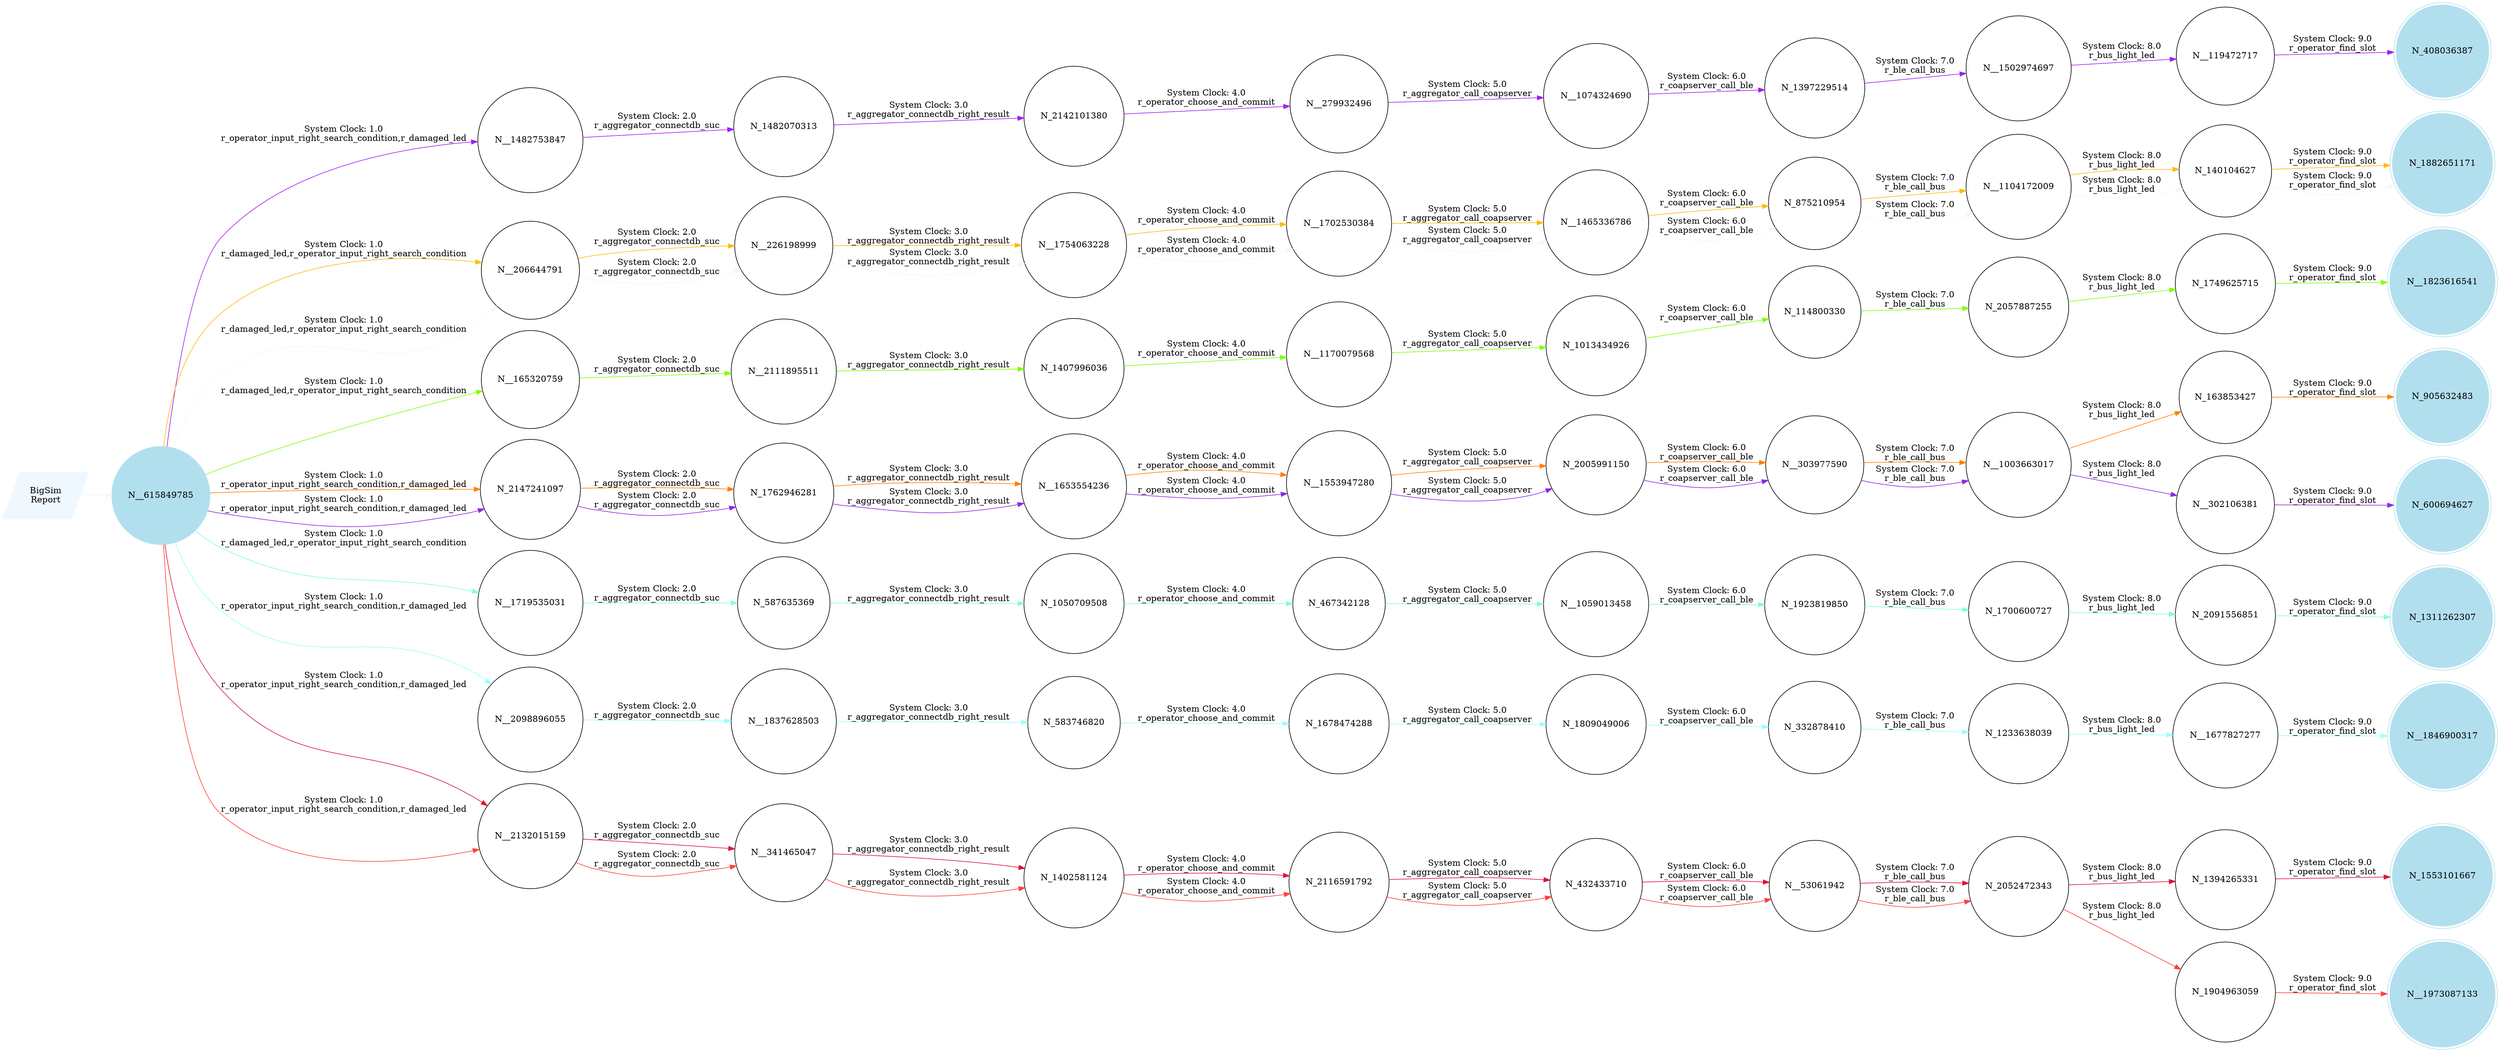 digraph reaction_graph {
   rankdir=LR;
   Node [shape = circle];
   BigSim_Report [shape = parallelogram color = aliceblue style=filled label="BigSim
Report"];
BigSim_Report -> N__615849785[color = aliceblue label = ""];
 N__615849785
 [shape=circle, color=lightblue2, style=filled];
N__119472717[ label="N__119472717"];
 N__119472717 -> N_408036387[ color = purple label = "System Clock: 9.0
r_operator_find_slot"];
N_408036387[ shape = doublecircle, color=lightblue2, style=filled, label="N_408036387"];
N_1482070313[ label="N_1482070313"];
 N_1482070313 -> N_2142101380[ color = purple label = "System Clock: 3.0
r_aggregator_connectdb_right_result"];
N__279932496[ label="N__279932496"];
 N__279932496 -> N__1074324690[ color = purple label = "System Clock: 5.0
r_aggregator_call_coapserver"];
N_2142101380[ label="N_2142101380"];
 N_2142101380 -> N__279932496[ color = purple label = "System Clock: 4.0
r_operator_choose_and_commit"];
N__1074324690[ label="N__1074324690"];
 N__1074324690 -> N_1397229514[ color = purple label = "System Clock: 6.0
r_coapserver_call_ble"];
N__1482753847[ label="N__1482753847"];
 N__1482753847 -> N_1482070313[ color = purple label = "System Clock: 2.0
r_aggregator_connectdb_suc"];
N__1502974697[ label="N__1502974697"];
 N__1502974697 -> N__119472717[ color = purple label = "System Clock: 8.0
r_bus_light_led"];
N_1397229514[ label="N_1397229514"];
 N_1397229514 -> N__1502974697[ color = purple label = "System Clock: 7.0
r_ble_call_bus"];
N__615849785[ label="N__615849785"];
 N__615849785 -> N__1482753847[ color = purple label = "System Clock: 1.0
r_operator_input_right_search_condition,r_damaged_led"];
N__226198999[ label="N__226198999"];
 N__226198999 -> N__1754063228[ color = darkgoldenrod1 label = "System Clock: 3.0
r_aggregator_connectdb_right_result"];
N_1882651171[ shape = doublecircle, color=lightblue2, style=filled, label="N_1882651171"];
N_140104627[ label="N_140104627"];
 N_140104627 -> N_1882651171[ color = darkgoldenrod1 label = "System Clock: 9.0
r_operator_find_slot"];
N__1702530384[ label="N__1702530384"];
 N__1702530384 -> N__1465336786[ color = darkgoldenrod1 label = "System Clock: 5.0
r_aggregator_call_coapserver"];
N_875210954[ label="N_875210954"];
 N_875210954 -> N__1104172009[ color = darkgoldenrod1 label = "System Clock: 7.0
r_ble_call_bus"];
N__206644791[ label="N__206644791"];
 N__206644791 -> N__226198999[ color = darkgoldenrod1 label = "System Clock: 2.0
r_aggregator_connectdb_suc"];
N__1465336786[ label="N__1465336786"];
 N__1465336786 -> N_875210954[ color = darkgoldenrod1 label = "System Clock: 6.0
r_coapserver_call_ble"];
N__1754063228[ label="N__1754063228"];
 N__1754063228 -> N__1702530384[ color = darkgoldenrod1 label = "System Clock: 4.0
r_operator_choose_and_commit"];
N__1104172009[ label="N__1104172009"];
 N__1104172009 -> N_140104627[ color = darkgoldenrod1 label = "System Clock: 8.0
r_bus_light_led"];
N__615849785[ label="N__615849785"];
 N__615849785 -> N__206644791[ color = darkgoldenrod1 label = "System Clock: 1.0
r_damaged_led,r_operator_input_right_search_condition"];
N__1170079568[ label="N__1170079568"];
 N__1170079568 -> N_1013434926[ color = chartreuse1 label = "System Clock: 5.0
r_aggregator_call_coapserver"];
N_114800330[ label="N_114800330"];
 N_114800330 -> N_2057887255[ color = chartreuse1 label = "System Clock: 7.0
r_ble_call_bus"];
N_1013434926[ label="N_1013434926"];
 N_1013434926 -> N_114800330[ color = chartreuse1 label = "System Clock: 6.0
r_coapserver_call_ble"];
N__1823616541[ shape = doublecircle, color=lightblue2, style=filled, label="N__1823616541"];
N_1749625715[ label="N_1749625715"];
 N_1749625715 -> N__1823616541[ color = chartreuse1 label = "System Clock: 9.0
r_operator_find_slot"];
N__165320759[ label="N__165320759"];
 N__165320759 -> N__2111895511[ color = chartreuse1 label = "System Clock: 2.0
r_aggregator_connectdb_suc"];
N_1407996036[ label="N_1407996036"];
 N_1407996036 -> N__1170079568[ color = chartreuse1 label = "System Clock: 4.0
r_operator_choose_and_commit"];
N_2057887255[ label="N_2057887255"];
 N_2057887255 -> N_1749625715[ color = chartreuse1 label = "System Clock: 8.0
r_bus_light_led"];
N__2111895511[ label="N__2111895511"];
 N__2111895511 -> N_1407996036[ color = chartreuse1 label = "System Clock: 3.0
r_aggregator_connectdb_right_result"];
N__615849785[ label="N__615849785"];
 N__615849785 -> N__165320759[ color = chartreuse1 label = "System Clock: 1.0
r_damaged_led,r_operator_input_right_search_condition"];
N__1553947280[ label="N__1553947280"];
 N__1553947280 -> N_2005991150[ color = darkorange1 label = "System Clock: 5.0
r_aggregator_call_coapserver"];
N_2147241097[ label="N_2147241097"];
 N_2147241097 -> N_1762946281[ color = darkorange1 label = "System Clock: 2.0
r_aggregator_connectdb_suc"];
N_163853427[ label="N_163853427"];
 N_163853427 -> N_905632483[ color = darkorange1 label = "System Clock: 9.0
r_operator_find_slot"];
N_2005991150[ label="N_2005991150"];
 N_2005991150 -> N__303977590[ color = darkorange1 label = "System Clock: 6.0
r_coapserver_call_ble"];
N__303977590[ label="N__303977590"];
 N__303977590 -> N__1003663017[ color = darkorange1 label = "System Clock: 7.0
r_ble_call_bus"];
N__1653554236[ label="N__1653554236"];
 N__1653554236 -> N__1553947280[ color = darkorange1 label = "System Clock: 4.0
r_operator_choose_and_commit"];
N_1762946281[ label="N_1762946281"];
 N_1762946281 -> N__1653554236[ color = darkorange1 label = "System Clock: 3.0
r_aggregator_connectdb_right_result"];
N__1003663017[ label="N__1003663017"];
 N__1003663017 -> N_163853427[ color = darkorange1 label = "System Clock: 8.0
r_bus_light_led"];
N_905632483[ shape = doublecircle, color=lightblue2, style=filled, label="N_905632483"];
N__615849785[ label="N__615849785"];
 N__615849785 -> N_2147241097[ color = darkorange1 label = "System Clock: 1.0
r_operator_input_right_search_condition,r_damaged_led"];
N_2091556851[ label="N_2091556851"];
 N_2091556851 -> N_1311262307[ color = aquamarine1 label = "System Clock: 9.0
r_operator_find_slot"];
N_1311262307[ shape = doublecircle, color=lightblue2, style=filled, label="N_1311262307"];
N_1923819850[ label="N_1923819850"];
 N_1923819850 -> N_1700600727[ color = aquamarine1 label = "System Clock: 7.0
r_ble_call_bus"];
N__1059013458[ label="N__1059013458"];
 N__1059013458 -> N_1923819850[ color = aquamarine1 label = "System Clock: 6.0
r_coapserver_call_ble"];
N_1050709508[ label="N_1050709508"];
 N_1050709508 -> N_467342128[ color = aquamarine1 label = "System Clock: 4.0
r_operator_choose_and_commit"];
N_467342128[ label="N_467342128"];
 N_467342128 -> N__1059013458[ color = aquamarine1 label = "System Clock: 5.0
r_aggregator_call_coapserver"];
N_1700600727[ label="N_1700600727"];
 N_1700600727 -> N_2091556851[ color = aquamarine1 label = "System Clock: 8.0
r_bus_light_led"];
N__1719535031[ label="N__1719535031"];
 N__1719535031 -> N_587635369[ color = aquamarine1 label = "System Clock: 2.0
r_aggregator_connectdb_suc"];
N_587635369[ label="N_587635369"];
 N_587635369 -> N_1050709508[ color = aquamarine1 label = "System Clock: 3.0
r_aggregator_connectdb_right_result"];
N__615849785[ label="N__615849785"];
 N__615849785 -> N__1719535031[ color = aquamarine1 label = "System Clock: 1.0
r_damaged_led,r_operator_input_right_search_condition"];
N__226198999[ label="N__226198999"];
 N__226198999 -> N__1754063228[ color = aliceblue label = "System Clock: 3.0
r_aggregator_connectdb_right_result"];
N_1882651171[ shape = doublecircle, color=lightblue2, style=filled, label="N_1882651171"];
N_140104627[ label="N_140104627"];
 N_140104627 -> N_1882651171[ color = aliceblue label = "System Clock: 9.0
r_operator_find_slot"];
N__1702530384[ label="N__1702530384"];
 N__1702530384 -> N__1465336786[ color = aliceblue label = "System Clock: 5.0
r_aggregator_call_coapserver"];
N_875210954[ label="N_875210954"];
 N_875210954 -> N__1104172009[ color = aliceblue label = "System Clock: 7.0
r_ble_call_bus"];
N__206644791[ label="N__206644791"];
 N__206644791 -> N__226198999[ color = aliceblue label = "System Clock: 2.0
r_aggregator_connectdb_suc"];
N__1465336786[ label="N__1465336786"];
 N__1465336786 -> N_875210954[ color = aliceblue label = "System Clock: 6.0
r_coapserver_call_ble"];
N__1754063228[ label="N__1754063228"];
 N__1754063228 -> N__1702530384[ color = aliceblue label = "System Clock: 4.0
r_operator_choose_and_commit"];
N__1104172009[ label="N__1104172009"];
 N__1104172009 -> N_140104627[ color = aliceblue label = "System Clock: 8.0
r_bus_light_led"];
N__615849785[ label="N__615849785"];
 N__615849785 -> N__206644791[ color = aliceblue label = "System Clock: 1.0
r_damaged_led,r_operator_input_right_search_condition"];
N_600694627[ shape = doublecircle, color=lightblue2, style=filled, label="N_600694627"];
N__1553947280[ label="N__1553947280"];
 N__1553947280 -> N_2005991150[ color = blueviolet label = "System Clock: 5.0
r_aggregator_call_coapserver"];
N_2147241097[ label="N_2147241097"];
 N_2147241097 -> N_1762946281[ color = blueviolet label = "System Clock: 2.0
r_aggregator_connectdb_suc"];
N_2005991150[ label="N_2005991150"];
 N_2005991150 -> N__303977590[ color = blueviolet label = "System Clock: 6.0
r_coapserver_call_ble"];
N__303977590[ label="N__303977590"];
 N__303977590 -> N__1003663017[ color = blueviolet label = "System Clock: 7.0
r_ble_call_bus"];
N__1653554236[ label="N__1653554236"];
 N__1653554236 -> N__1553947280[ color = blueviolet label = "System Clock: 4.0
r_operator_choose_and_commit"];
N_1762946281[ label="N_1762946281"];
 N_1762946281 -> N__1653554236[ color = blueviolet label = "System Clock: 3.0
r_aggregator_connectdb_right_result"];
N__302106381[ label="N__302106381"];
 N__302106381 -> N_600694627[ color = blueviolet label = "System Clock: 9.0
r_operator_find_slot"];
N__1003663017[ label="N__1003663017"];
 N__1003663017 -> N__302106381[ color = blueviolet label = "System Clock: 8.0
r_bus_light_led"];
N__615849785[ label="N__615849785"];
 N__615849785 -> N_2147241097[ color = blueviolet label = "System Clock: 1.0
r_operator_input_right_search_condition,r_damaged_led"];
N_1678474288[ label="N_1678474288"];
 N_1678474288 -> N_1809049006[ color = darkslategray1 label = "System Clock: 5.0
r_aggregator_call_coapserver"];
N__1837628503[ label="N__1837628503"];
 N__1837628503 -> N_583746820[ color = darkslategray1 label = "System Clock: 3.0
r_aggregator_connectdb_right_result"];
N_1809049006[ label="N_1809049006"];
 N_1809049006 -> N_332878410[ color = darkslategray1 label = "System Clock: 6.0
r_coapserver_call_ble"];
N__1677827277[ label="N__1677827277"];
 N__1677827277 -> N__1846900317[ color = darkslategray1 label = "System Clock: 9.0
r_operator_find_slot"];
N_583746820[ label="N_583746820"];
 N_583746820 -> N_1678474288[ color = darkslategray1 label = "System Clock: 4.0
r_operator_choose_and_commit"];
N__2098896055[ label="N__2098896055"];
 N__2098896055 -> N__1837628503[ color = darkslategray1 label = "System Clock: 2.0
r_aggregator_connectdb_suc"];
N__1846900317[ shape = doublecircle, color=lightblue2, style=filled, label="N__1846900317"];
N_1233638039[ label="N_1233638039"];
 N_1233638039 -> N__1677827277[ color = darkslategray1 label = "System Clock: 8.0
r_bus_light_led"];
N_332878410[ label="N_332878410"];
 N_332878410 -> N_1233638039[ color = darkslategray1 label = "System Clock: 7.0
r_ble_call_bus"];
N__615849785[ label="N__615849785"];
 N__615849785 -> N__2098896055[ color = darkslategray1 label = "System Clock: 1.0
r_operator_input_right_search_condition,r_damaged_led"];
N_432433710[ label="N_432433710"];
 N_432433710 -> N__53061942[ color = crimson label = "System Clock: 6.0
r_coapserver_call_ble"];
N__2132015159[ label="N__2132015159"];
 N__2132015159 -> N__341465047[ color = crimson label = "System Clock: 2.0
r_aggregator_connectdb_suc"];
N_2116591792[ label="N_2116591792"];
 N_2116591792 -> N_432433710[ color = crimson label = "System Clock: 5.0
r_aggregator_call_coapserver"];
N__341465047[ label="N__341465047"];
 N__341465047 -> N_1402581124[ color = crimson label = "System Clock: 3.0
r_aggregator_connectdb_right_result"];
N_1394265331[ label="N_1394265331"];
 N_1394265331 -> N_1553101667[ color = crimson label = "System Clock: 9.0
r_operator_find_slot"];
N__53061942[ label="N__53061942"];
 N__53061942 -> N_2052472343[ color = crimson label = "System Clock: 7.0
r_ble_call_bus"];
N_1553101667[ shape = doublecircle, color=lightblue2, style=filled, label="N_1553101667"];
N_1402581124[ label="N_1402581124"];
 N_1402581124 -> N_2116591792[ color = crimson label = "System Clock: 4.0
r_operator_choose_and_commit"];
N_2052472343[ label="N_2052472343"];
 N_2052472343 -> N_1394265331[ color = crimson label = "System Clock: 8.0
r_bus_light_led"];
N__615849785[ label="N__615849785"];
 N__615849785 -> N__2132015159[ color = crimson label = "System Clock: 1.0
r_operator_input_right_search_condition,r_damaged_led"];
N_432433710[ label="N_432433710"];
 N_432433710 -> N__53061942[ color = brown1 label = "System Clock: 6.0
r_coapserver_call_ble"];
N__2132015159[ label="N__2132015159"];
 N__2132015159 -> N__341465047[ color = brown1 label = "System Clock: 2.0
r_aggregator_connectdb_suc"];
N_2116591792[ label="N_2116591792"];
 N_2116591792 -> N_432433710[ color = brown1 label = "System Clock: 5.0
r_aggregator_call_coapserver"];
N__341465047[ label="N__341465047"];
 N__341465047 -> N_1402581124[ color = brown1 label = "System Clock: 3.0
r_aggregator_connectdb_right_result"];
N__53061942[ label="N__53061942"];
 N__53061942 -> N_2052472343[ color = brown1 label = "System Clock: 7.0
r_ble_call_bus"];
N_1402581124[ label="N_1402581124"];
 N_1402581124 -> N_2116591792[ color = brown1 label = "System Clock: 4.0
r_operator_choose_and_commit"];
N_1904963059[ label="N_1904963059"];
 N_1904963059 -> N__1973087133[ color = brown1 label = "System Clock: 9.0
r_operator_find_slot"];
N_2052472343[ label="N_2052472343"];
 N_2052472343 -> N_1904963059[ color = brown1 label = "System Clock: 8.0
r_bus_light_led"];
N__1973087133[ shape = doublecircle, color=lightblue2, style=filled, label="N__1973087133"];
N__615849785[ label="N__615849785"];
 N__615849785 -> N__2132015159[ color = brown1 label = "System Clock: 1.0
r_operator_input_right_search_condition,r_damaged_led"];
}
